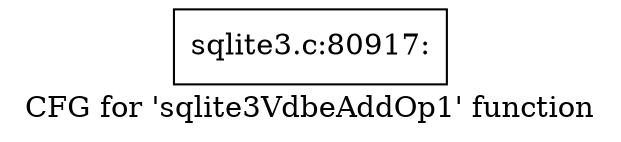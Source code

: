 digraph "CFG for 'sqlite3VdbeAddOp1' function" {
	label="CFG for 'sqlite3VdbeAddOp1' function";

	Node0x55c0f8a29d80 [shape=record,label="{sqlite3.c:80917:}"];
}
